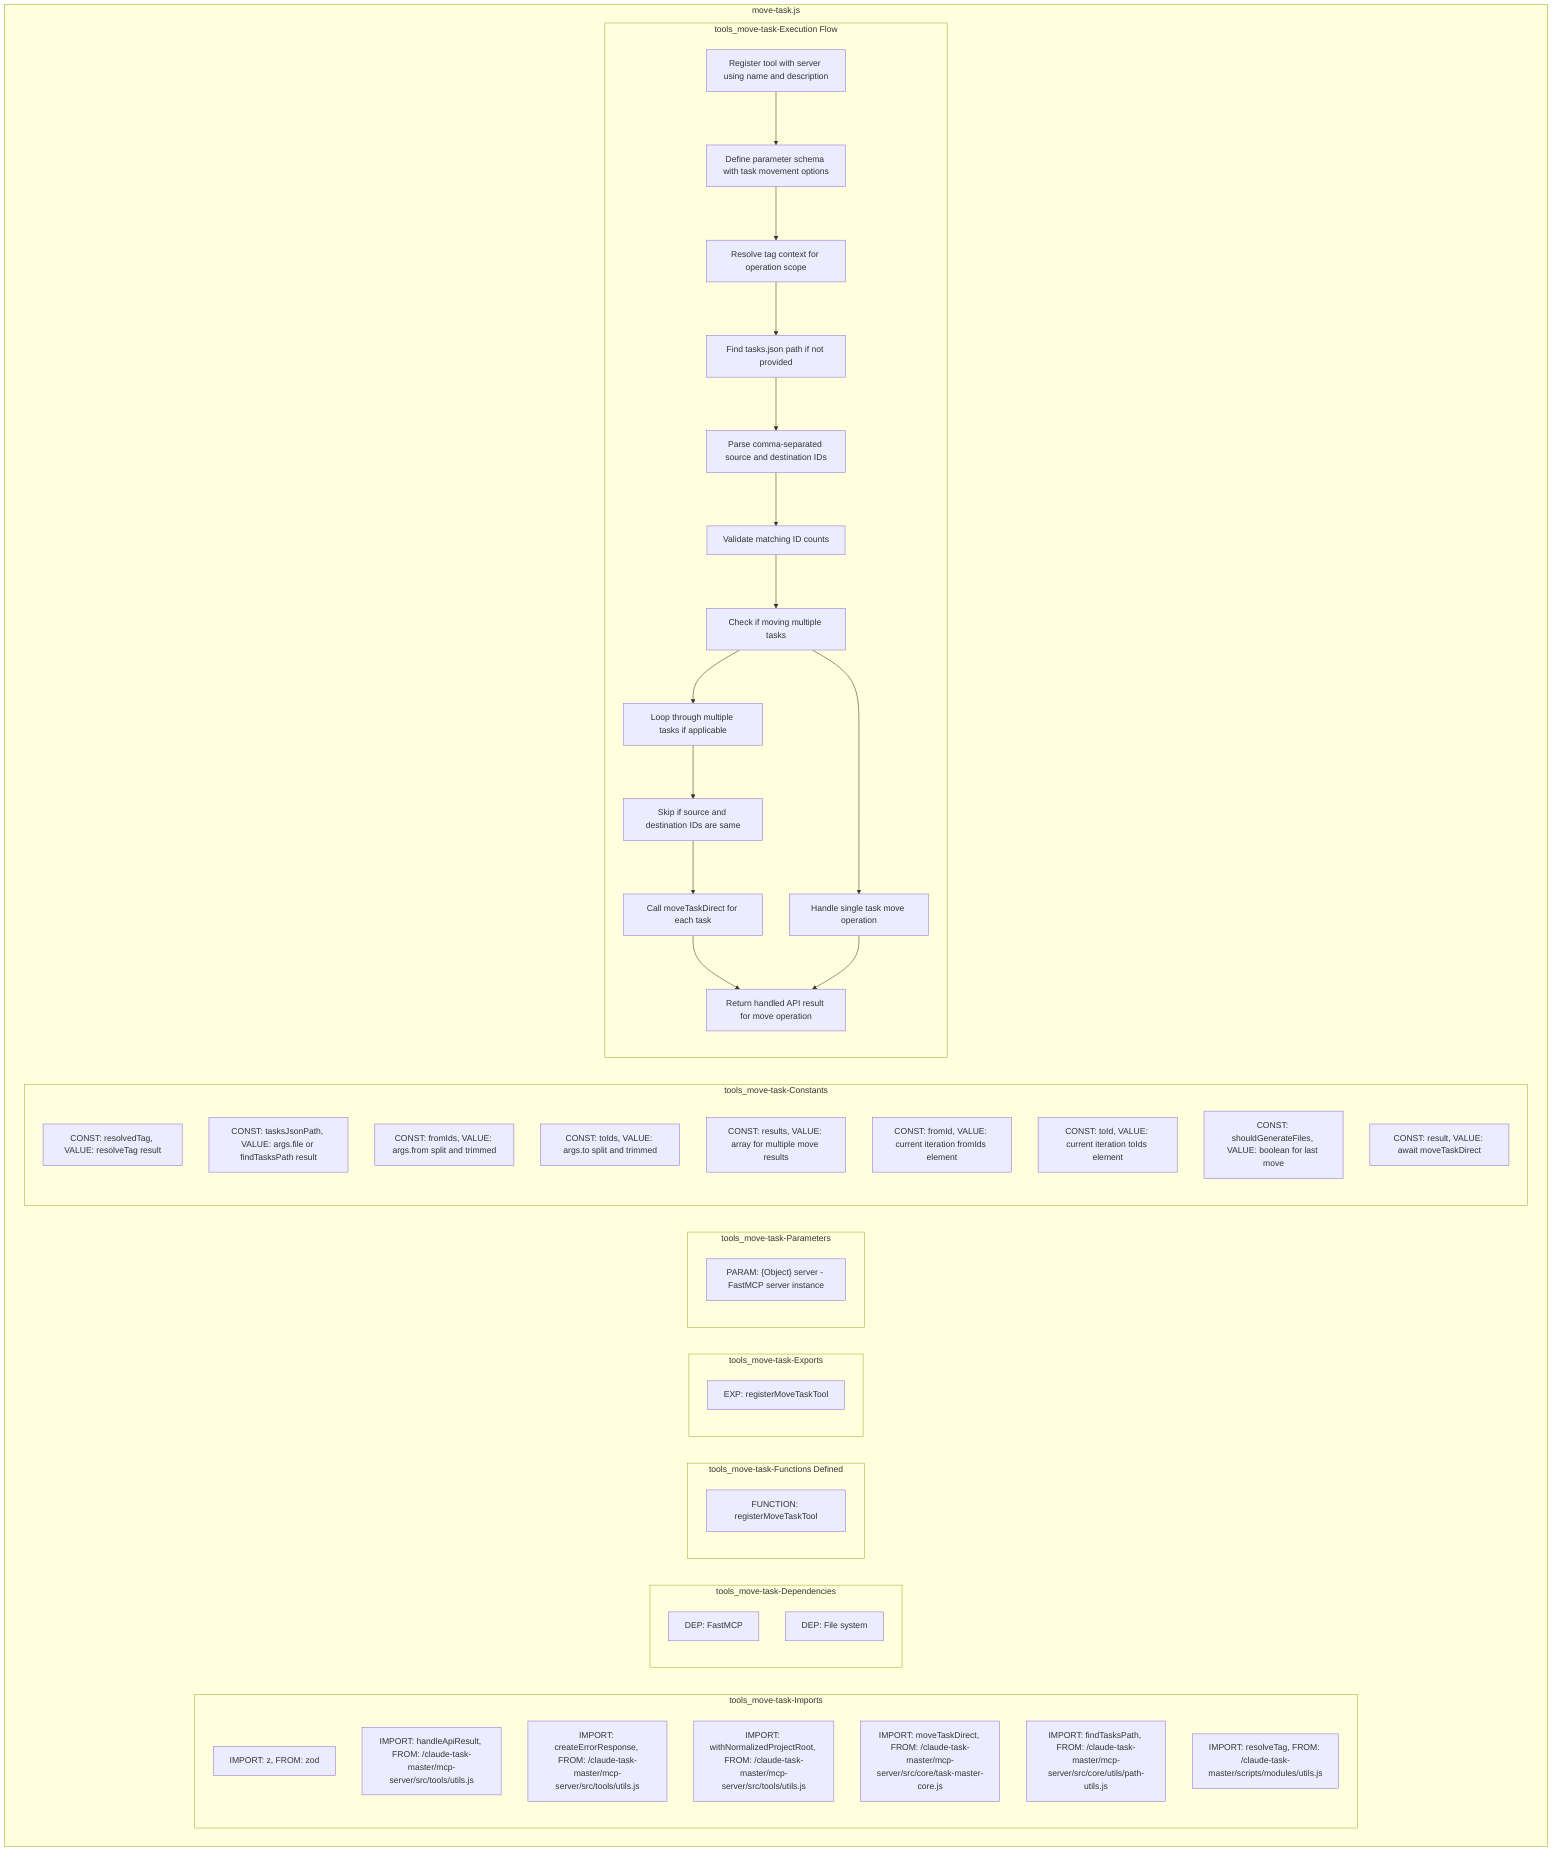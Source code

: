 flowchart TB
    subgraph tools_move-task-Imports["tools_move-task-Imports"]
        I1["IMPORT: z, FROM: zod"]
        I2["IMPORT: handleApiResult, FROM: /claude-task-master/mcp-server/src/tools/utils.js"]
        I3["IMPORT: createErrorResponse, FROM: /claude-task-master/mcp-server/src/tools/utils.js"]
        I4["IMPORT: withNormalizedProjectRoot, FROM: /claude-task-master/mcp-server/src/tools/utils.js"]
        I5["IMPORT: moveTaskDirect, FROM: /claude-task-master/mcp-server/src/core/task-master-core.js"]
        I6["IMPORT: findTasksPath, FROM: /claude-task-master/mcp-server/src/core/utils/path-utils.js"]
        I7["IMPORT: resolveTag, FROM: /claude-task-master/scripts/modules/utils.js"]
    end
    subgraph tools_move-task-Dependencies["tools_move-task-Dependencies"]
        D1["DEP: FastMCP"]
        D2["DEP: File system"]
    end
    subgraph tools_move-task-FunctionsDefined["tools_move-task-Functions Defined"]
        FU1["FUNCTION: registerMoveTaskTool"]
    end
    subgraph tools_move-task-Exports["tools_move-task-Exports"]
        E1["EXP: registerMoveTaskTool"]
    end
    subgraph tools_move-task-Parameters["tools_move-task-Parameters"]
        P1["PARAM: {Object} server - FastMCP server instance"]
    end
    subgraph tools_move-task-Constants["tools_move-task-Constants"]
        C1["CONST: resolvedTag, VALUE: resolveTag result"]
        C2["CONST: tasksJsonPath, VALUE: args.file or findTasksPath result"]
        C3["CONST: fromIds, VALUE: args.from split and trimmed"]
        C4["CONST: toIds, VALUE: args.to split and trimmed"]
        C5["CONST: results, VALUE: array for multiple move results"]
        C6["CONST: fromId, VALUE: current iteration fromIds element"]
        C7["CONST: toId, VALUE: current iteration toIds element"]
        C8["CONST: shouldGenerateFiles, VALUE: boolean for last move"]
        C9["CONST: result, VALUE: await moveTaskDirect"]
    end
    subgraph tools_move-task-ExecutionFlow["tools_move-task-Execution Flow"]
        FL1["Register tool with server using name and description"]
        FL2["Define parameter schema with task movement options"]
        FL3["Resolve tag context for operation scope"]
        FL4["Find tasks.json path if not provided"]
        FL5["Parse comma-separated source and destination IDs"]
        FL6["Validate matching ID counts"]
        FL7["Check if moving multiple tasks"]
        FL8["Loop through multiple tasks if applicable"]
        FL9["Skip if source and destination IDs are same"]
        FL10["Call moveTaskDirect for each task"]
        FL11["Handle single task move operation"]
        FL12["Return handled API result for move operation"]
    end
    subgraph tools_move-task["move-task.js"]
        tools_move-task-Imports
        tools_move-task-Dependencies
        tools_move-task-FunctionsDefined
        tools_move-task-Exports
        tools_move-task-Parameters
        tools_move-task-Constants
        tools_move-task-ExecutionFlow
    end
    FL1 --> FL2
    FL2 --> FL3
    FL3 --> FL4
    FL4 --> FL5
    FL5 --> FL6
    FL6 --> FL7
    FL7 --> FL8
    FL8 --> FL9
    FL9 --> FL10
    FL7 --> FL11
    FL10 --> FL12
    FL11 --> FL12